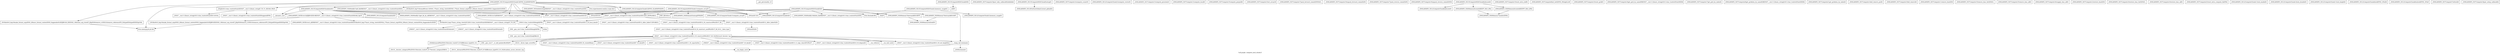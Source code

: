 digraph "Call graph: compute_msd_chunk.ll" {
	label="Call graph: compute_msd_chunk.ll";

	Node0x55d3572556b0 [shape=record,label="{_ZN9LAMMPS_NS15ComputeMSDChunkC2EPNS_6LAMMPSEiPPc}"];
	Node0x55d3572556b0 -> Node0x55d35727ba40;
	Node0x55d3572556b0 -> Node0x55d35726ac70;
	Node0x55d3572556b0 -> Node0x55d3572641f0;
	Node0x55d3572556b0 -> Node0x55d357250dc0;
	Node0x55d3572556b0 -> Node0x55d35724f440;
	Node0x55d3572556b0 -> Node0x55d35724eae0;
	Node0x55d3572556b0 -> Node0x55d35724dca0;
	Node0x55d3572556b0 -> Node0x55d35724f320;
	Node0x55d3572556b0 -> Node0x55d357292760;
	Node0x55d3572556b0 -> Node0x55d35729f040;
	Node0x55d3572556b0 -> Node0x55d35724ea70;
	Node0x55d3572556b0 -> Node0x55d3572543c0;
	Node0x55d3572556b0 -> Node0x55d35728bdf0;
	Node0x55d3572556b0 -> Node0x55d35724e9c0;
	Node0x55d3572556b0 -> Node0x55d3572d6550;
	Node0x55d3572556b0 -> Node0x55d35724e5f0;
	Node0x55d3572556b0 -> Node0x55d3572d62b0;
	Node0x55d35729f040 [shape=record,label="{_ZN3fmt6v9_lmp7vformatB5cxx11ENS0_17basic_string_viewIcEENS0_17basic_format_argsINS0_20basic_format_contextINS0_8appenderEcEEEE}"];
	Node0x55d35727ba40 [shape=record,label="{_ZN9LAMMPS_NS12ComputeChunkC2EPNS_6LAMMPSEiPPc}"];
	Node0x55d35724eae0 [shape=record,label="{_ZN9LAMMPS_NS5Error3allERKNSt7__cxx1112basic_stringIcSt11char_traitsIcESaIcEEEiS8_}"];
	Node0x55d35726ac70 [shape=record,label="{_ZNSaIcEC1Ev}"];
	Node0x55d3572641f0 [shape=record,label="{_ZNSt7__cxx1112basic_stringIcSt11char_traitsIcESaIcEEC2IS3_EEPKcRKS3_}"];
	Node0x55d3572641f0 -> Node0x55d357250e50;
	Node0x55d3572641f0 -> Node0x55d35724d000;
	Node0x55d3572641f0 -> Node0x55d3572d62b0;
	Node0x55d3572641f0 -> Node0x55d3572c0710;
	Node0x55d3572641f0 -> Node0x55d3572998b0;
	Node0x55d357260870 [shape=record,label="{__gxx_personality_v0}"];
	Node0x55d35724f440 [shape=record,label="{_ZNSt7__cxx1112basic_stringIcSt11char_traitsIcESaIcEED1Ev}"];
	Node0x55d35724dca0 [shape=record,label="{_ZNSaIcED1Ev}"];
	Node0x55d35724ea70 [shape=record,label="{_ZN9LAMMPS_NS15ComputeMSDChunk4initEv}"];
	Node0x55d35724ea70 -> Node0x55d35725cb40;
	Node0x55d35724ea70 -> Node0x55d35726ac70;
	Node0x55d35724ea70 -> Node0x55d3572641f0;
	Node0x55d35724ea70 -> Node0x55d35725f620;
	Node0x55d35724ea70 -> Node0x55d35724f320;
	Node0x55d35724ea70 -> Node0x55d35724f440;
	Node0x55d35724ea70 -> Node0x55d35724dca0;
	Node0x55d35724ea70 -> Node0x55d357261970;
	Node0x55d3572d6550 [shape=record,label="{_ZN9LAMMPS_NS5utils6strdupERKNSt7__cxx1112basic_stringIcSt11char_traitsIcESaIcEEE}"];
	Node0x55d35724e9c0 [shape=record,label="{_ZStplIcSt11char_traitsIcESaIcEENSt7__cxx1112basic_stringIT_T0_T1_EEOS8_PKS5_}"];
	Node0x55d35724e9c0 -> Node0x55d357262ba0;
	Node0x55d35724e9c0 -> Node0x55d357263570;
	Node0x55d357292760 [shape=record,label="{_ZN9LAMMPS_NS6Modify7add_fixERKNSt7__cxx1112basic_stringIcSt11char_traitsIcESaIcEEEi}"];
	Node0x55d35724f320 [shape=record,label="{__dynamic_cast}"];
	Node0x55d357250dc0 [shape=record,label="{_ZN9LAMMPS_NS12ComputeChunkD2Ev}"];
	Node0x55d35725cfb0 [shape=record,label="{_ZN9LAMMPS_NS15ComputeMSDChunkD2Ev}"];
	Node0x55d35725cfb0 -> Node0x55d35726ac70;
	Node0x55d35725cfb0 -> Node0x55d3572641f0;
	Node0x55d35725cfb0 -> Node0x55d3572686e0;
	Node0x55d35725cfb0 -> Node0x55d35724f440;
	Node0x55d35725cfb0 -> Node0x55d35724dca0;
	Node0x55d35725cfb0 -> Node0x55d35726a9a0;
	Node0x55d35725cfb0 -> Node0x55d35726aff0;
	Node0x55d35725cfb0 -> Node0x55d35726cfd0;
	Node0x55d35725cfb0 -> Node0x55d35726c970;
	Node0x55d35725cfb0 -> Node0x55d357250dc0;
	Node0x55d3572686e0 [shape=record,label="{_ZN9LAMMPS_NS6Modify10delete_fixERKNSt7__cxx1112basic_stringIcSt11char_traitsIcESaIcEEE}"];
	Node0x55d35726cfd0 [shape=record,label="{__clang_call_terminate}"];
	Node0x55d35726cfd0 -> Node0x55d35726da30;
	Node0x55d35726cfd0 -> Node0x55d35726fa70;
	Node0x55d35726da30 [shape=record,label="{__cxa_begin_catch}"];
	Node0x55d35726fa70 [shape=record,label="{_ZSt9terminatev}"];
	Node0x55d35726a9a0 [shape=record,label="{_ZdaPv}"];
	Node0x55d35726aff0 [shape=record,label="{_ZN9LAMMPS_NS6Memory7destroyIdEEvRPT_}"];
	Node0x55d35726aff0 -> Node0x55d357270700;
	Node0x55d35726c970 [shape=record,label="{_ZN9LAMMPS_NS6Memory7destroyIdEEvRPPT_}"];
	Node0x55d35726c970 -> Node0x55d357270700;
	Node0x55d357274b00 [shape=record,label="{_ZN9LAMMPS_NS15ComputeMSDChunkD0Ev}"];
	Node0x55d357274b00 -> Node0x55d357275dc0;
	Node0x55d357275dc0 [shape=record,label="{_ZdlPv}"];
	Node0x55d35725cb40 [shape=record,label="{_ZN9LAMMPS_NS12ComputeChunk4initEv}"];
	Node0x55d35725f620 [shape=record,label="{_ZNK9LAMMPS_NS6Modify13get_fix_by_idERKNSt7__cxx1112basic_stringIcSt11char_traitsIcESaIcEEE}"];
	Node0x55d357250e50 [shape=record,label="{_ZNSt7__cxx1112basic_stringIcSt11char_traitsIcESaIcEE13_M_local_dataEv}"];
	Node0x55d35724d000 [shape=record,label="{_ZNSt7__cxx1112basic_stringIcSt11char_traitsIcESaIcEE12_Alloc_hiderC1EPcRKS3_}"];
	Node0x55d357277ce0 [shape=record,label="{_ZN9LAMMPS_NS7Compute19pair_tally_callbackEiiiidddddd}"];
	Node0x55d357261970 [shape=record,label="{_ZN9LAMMPS_NS5Error3allIJRPcEEEvRKNSt7__cxx1112basic_stringIcSt11char_traitsIcESaIcEEEiSB_DpOT_}"];
	Node0x55d357261970 -> Node0x55d357277950;
	Node0x55d357261970 -> Node0x55d357278f80;
	Node0x55d357261970 -> Node0x55d35727a040;
	Node0x55d35727ac00 [shape=record,label="{_ZN9LAMMPS_NS15ComputeMSDChunk5setupEv}"];
	Node0x55d35727ac00 -> Node0x55d35727b570;
	Node0x55d35729bf40 [shape=record,label="{_ZN9LAMMPS_NS7Compute14compute_scalarEv}"];
	Node0x55d3572a46c0 [shape=record,label="{_ZN9LAMMPS_NS12ComputeChunk14compute_vectorEv}"];
	Node0x55d3572a4de0 [shape=record,label="{_ZN9LAMMPS_NS7Compute15compute_peratomEv}"];
	Node0x55d3572a59e0 [shape=record,label="{_ZN9LAMMPS_NS7Compute13compute_localEv}"];
	Node0x55d3572a6c50 [shape=record,label="{_ZN9LAMMPS_NS7Compute15compute_pergridEv}"];
	Node0x55d3572a86d0 [shape=record,label="{_ZN9LAMMPS_NS7Compute10set_arraysEi}"];
	Node0x55d3572a9d40 [shape=record,label="{_ZN9LAMMPS_NS7Compute17pack_forward_commEiPiPdiS1_}"];
	Node0x55d3572abd70 [shape=record,label="{_ZN9LAMMPS_NS7Compute19unpack_forward_commEiiPd}"];
	Node0x55d3572ad4c0 [shape=record,label="{_ZN9LAMMPS_NS7Compute17pack_reverse_commEiiPd}"];
	Node0x55d3572b68b0 [shape=record,label="{_ZN9LAMMPS_NS7Compute19unpack_reverse_commEiPiPd}"];
	Node0x55d35727b570 [shape=record,label="{_ZN9LAMMPS_NS14FixStoreGlobal12reset_globalEii}"];
	Node0x55d35727bb80 [shape=record,label="{_ZN9LAMMPS_NS15ComputeMSDChunk13compute_arrayEv}"];
	Node0x55d35727bb80 -> Node0x55d35727c110;
	Node0x55d35727bb80 -> Node0x55d35726ac70;
	Node0x55d35727bb80 -> Node0x55d3572641f0;
	Node0x55d35727bb80 -> Node0x55d35727d940;
	Node0x55d35727bb80 -> Node0x55d35727e400;
	Node0x55d35727bb80 -> Node0x55d35724eae0;
	Node0x55d35727bb80 -> Node0x55d35724f440;
	Node0x55d35727bb80 -> Node0x55d35724dca0;
	Node0x55d35727bb80 -> Node0x55d35727ca90;
	Node0x55d35727c110 [shape=record,label="{_ZN9LAMMPS_NS12ComputeChunk13compute_arrayEv}"];
	Node0x55d35727ca90 [shape=record,label="{_ZN9LAMMPS_NS6Domain5unmapEPKdiPd}"];
	Node0x55d35727d940 [shape=record,label="{llvm.fmuladd.f64}"];
	Node0x55d35727e400 [shape=record,label="{MPI_Allreduce}"];
	Node0x55d3572be5d0 [shape=record,label="{_ZN9LAMMPS_NS15ComputeMSDChunk8allocateEv}"];
	Node0x55d3572be5d0 -> Node0x55d357293f00;
	Node0x55d3572be5d0 -> Node0x55d357284f00;
	Node0x55d3572be5d0 -> Node0x55d3572895f0;
	Node0x55d357293f00 [shape=record,label="{_ZN9LAMMPS_NS12ComputeChunk8allocateEv}"];
	Node0x55d357284f00 [shape=record,label="{_ZN9LAMMPS_NS6Memory6createIdEEPT_RS3_iPKc}"];
	Node0x55d357284f00 -> Node0x55d35728a7c0;
	Node0x55d3572895f0 [shape=record,label="{_ZN9LAMMPS_NS6Memory6createIdEEPPT_RS4_iiPKc}"];
	Node0x55d3572895f0 -> Node0x55d35728a7c0;
	Node0x55d35728c0d0 [shape=record,label="{_ZN9LAMMPS_NS15ComputeMSDChunk12memory_usageEv}"];
	Node0x55d35728c0d0 -> Node0x55d35728dca0;
	Node0x55d35728c0d0 -> Node0x55d35727d940;
	Node0x55d35728dca0 [shape=record,label="{_ZN9LAMMPS_NS12ComputeChunk12memory_usageEv}"];
	Node0x55d35728f040 [shape=record,label="{_ZN9LAMMPS_NS7Compute15reset_extra_dofEv}"];
	Node0x55d357298070 [shape=record,label="{_ZN9LAMMPS_NS7Compute9init_listEiPNS_9NeighListE}"];
	Node0x55d3572b77c0 [shape=record,label="{_ZN9LAMMPS_NS7Compute10reset_gridEv}"];
	Node0x55d3572b86c0 [shape=record,label="{_ZN9LAMMPS_NS7Compute16get_grid_by_nameERKNSt7__cxx1112basic_stringIcSt11char_traitsIcESaIcEEERi}"];
	Node0x55d3572ba0d0 [shape=record,label="{_ZN9LAMMPS_NS7Compute17get_grid_by_indexEi}"];
	Node0x55d3572bb620 [shape=record,label="{_ZN9LAMMPS_NS7Compute20get_griddata_by_nameEiRKNSt7__cxx1112basic_stringIcSt11char_traitsIcESaIcEEERi}"];
	Node0x55d3572bbee0 [shape=record,label="{_ZN9LAMMPS_NS7Compute21get_griddata_by_indexEi}"];
	Node0x55d3572bf270 [shape=record,label="{_ZN9LAMMPS_NS7Compute14dof_remove_preEv}"];
	Node0x55d3572bf530 [shape=record,label="{_ZN9LAMMPS_NS7Compute10dof_removeEi}"];
	Node0x55d3572c0910 [shape=record,label="{_ZN9LAMMPS_NS7Compute11remove_biasEiPd}"];
	Node0x55d3572c1be0 [shape=record,label="{_ZN9LAMMPS_NS7Compute15remove_bias_thrEiPdS1_}"];
	Node0x55d3572c2660 [shape=record,label="{_ZN9LAMMPS_NS7Compute15remove_bias_allEv}"];
	Node0x55d3572c3bc0 [shape=record,label="{_ZN9LAMMPS_NS7Compute16reapply_bias_allEv}"];
	Node0x55d3572c4580 [shape=record,label="{_ZN9LAMMPS_NS7Compute12restore_biasEiPd}"];
	Node0x55d3572c5170 [shape=record,label="{_ZN9LAMMPS_NS7Compute16restore_bias_thrEiPdS1_}"];
	Node0x55d3572c5af0 [shape=record,label="{_ZN9LAMMPS_NS7Compute16restore_bias_allEv}"];
	Node0x55d3572c6310 [shape=record,label="{_ZN9LAMMPS_NS7Compute23reset_extra_compute_fixEPKc}"];
	Node0x55d3572c3a90 [shape=record,label="{_ZN9LAMMPS_NS12ComputeChunk11lock_enableEv}"];
	Node0x55d3572c5440 [shape=record,label="{_ZN9LAMMPS_NS12ComputeChunk12lock_disableEv}"];
	Node0x55d357277270 [shape=record,label="{_ZN9LAMMPS_NS12ComputeChunk11lock_lengthEv}"];
	Node0x55d3572cfea0 [shape=record,label="{_ZN9LAMMPS_NS12ComputeChunk4lockEPNS_3FixEll}"];
	Node0x55d3572d09f0 [shape=record,label="{_ZN9LAMMPS_NS12ComputeChunk6unlockEPNS_3FixE}"];
	Node0x55d35727e270 [shape=record,label="{_ZN9LAMMPS_NS7Compute7refreshEv}"];
	Node0x55d35726fbd0 [shape=record,label="{_ZN9LAMMPS_NS7Compute19pair_setup_callbackEii}"];
	Node0x55d3572c0710 [shape=record,label="{_ZNSt7__cxx1112basic_stringIcSt11char_traitsIcESaIcEE12_M_constructIPKcEEvT_S8_}"];
	Node0x55d3572c0710 -> Node0x55d35726c040;
	Node0x55d3572d62b0 [shape=record,label="{_ZNSt11char_traitsIcE6lengthEPKc}"];
	Node0x55d3572d62b0 -> Node0x55d357277ae0;
	Node0x55d3572d62b0 -> Node0x55d357282f40;
	Node0x55d3572998b0 [shape=record,label="{_ZNSt7__cxx1112basic_stringIcSt11char_traitsIcESaIcEE12_Alloc_hiderD2Ev}"];
	Node0x55d3572998b0 -> Node0x55d3572886a0;
	Node0x55d35726c040 [shape=record,label="{_ZNSt7__cxx1112basic_stringIcSt11char_traitsIcESaIcEE16_M_construct_auxIPKcEEvT_S8_St12__false_type}"];
	Node0x55d35726c040 -> Node0x55d357289110;
	Node0x55d357289110 [shape=record,label="{_ZNSt7__cxx1112basic_stringIcSt11char_traitsIcESaIcEE12_M_constructIPKcEEvT_S8_St20forward_iterator_tag}"];
	Node0x55d357289110 -> Node0x55d35727eef0;
	Node0x55d357289110 -> Node0x55d3572b9bf0;
	Node0x55d357289110 -> Node0x55d3572bb930;
	Node0x55d357289110 -> Node0x55d3572a4a00;
	Node0x55d357289110 -> Node0x55d3572a4300;
	Node0x55d357289110 -> Node0x55d3572c6e50;
	Node0x55d357289110 -> Node0x55d3572c61f0;
	Node0x55d357289110 -> Node0x55d3572c4b40;
	Node0x55d357289110 -> Node0x55d35726da30;
	Node0x55d357289110 -> Node0x55d3572bc020;
	Node0x55d357289110 -> Node0x55d3572b5b70;
	Node0x55d357289110 -> Node0x55d3572bbae0;
	Node0x55d357289110 -> Node0x55d3572ad2c0;
	Node0x55d357289110 -> Node0x55d35726cfd0;
	Node0x55d35727eef0 [shape=record,label="{_ZN9__gnu_cxx17__is_null_pointerIKcEEbPT_}"];
	Node0x55d3572b9bf0 [shape=record,label="{_ZSt19__throw_logic_errorPKc}"];
	Node0x55d3572bb930 [shape=record,label="{_ZSt8distanceIPKcENSt15iterator_traitsIT_E15difference_typeES3_S3_}"];
	Node0x55d3572bb930 -> Node0x55d3572c5ce0;
	Node0x55d3572bb930 -> Node0x55d3572c93a0;
	Node0x55d3572a4300 [shape=record,label="{_ZNSt7__cxx1112basic_stringIcSt11char_traitsIcESaIcEE7_M_dataEPc}"];
	Node0x55d3572a4a00 [shape=record,label="{_ZNSt7__cxx1112basic_stringIcSt11char_traitsIcESaIcEE9_M_createERmm}"];
	Node0x55d3572c6e50 [shape=record,label="{_ZNSt7__cxx1112basic_stringIcSt11char_traitsIcESaIcEE11_M_capacityEm}"];
	Node0x55d3572c4b40 [shape=record,label="{_ZNSt7__cxx1112basic_stringIcSt11char_traitsIcESaIcEE13_S_copy_charsEPcPKcS7_}"];
	Node0x55d3572c61f0 [shape=record,label="{_ZNKSt7__cxx1112basic_stringIcSt11char_traitsIcESaIcEE7_M_dataEv}"];
	Node0x55d3572bc020 [shape=record,label="{_ZNSt7__cxx1112basic_stringIcSt11char_traitsIcESaIcEE10_M_disposeEv}"];
	Node0x55d3572b5b70 [shape=record,label="{__cxa_rethrow}"];
	Node0x55d3572bbae0 [shape=record,label="{__cxa_end_catch}"];
	Node0x55d3572ad2c0 [shape=record,label="{_ZNSt7__cxx1112basic_stringIcSt11char_traitsIcESaIcEE13_M_set_lengthEm}"];
	Node0x55d3572c93a0 [shape=record,label="{_ZSt10__distanceIPKcENSt15iterator_traitsIT_E15difference_typeES3_S3_St26random_access_iterator_tag}"];
	Node0x55d3572c5ce0 [shape=record,label="{_ZSt19__iterator_categoryIPKcENSt15iterator_traitsIT_E17iterator_categoryERKS3_}"];
	Node0x55d357277ae0 [shape=record,label="{_ZN9__gnu_cxx11char_traitsIcE6lengthEPKc}"];
	Node0x55d357277ae0 -> Node0x55d3572738a0;
	Node0x55d357282f40 [shape=record,label="{strlen}"];
	Node0x55d3572738a0 [shape=record,label="{_ZN9__gnu_cxx11char_traitsIcE2eqERKcS3_}"];
	Node0x55d3572886a0 [shape=record,label="{_ZNSaIcED2Ev}"];
	Node0x55d357262ba0 [shape=record,label="{_ZNSt7__cxx1112basic_stringIcSt11char_traitsIcESaIcEE6appendEPKc}"];
	Node0x55d357263570 [shape=record,label="{_ZNSt7__cxx1112basic_stringIcSt11char_traitsIcESaIcEEC1EOS4_}"];
	Node0x55d3572543c0 [shape=record,label="{_ZN3fmt6v9_lmp16make_format_argsINS0_20basic_format_contextINS0_8appenderEcEEJRPcS6_EEENS0_16format_arg_storeIT_JDpNSt9remove_cvINSt16remove_referenceIT0_E4typeEE4typeEEEEDpOSB_}"];
	Node0x55d3572543c0 -> Node0x55d35728bdf0;
	Node0x55d35728bdf0 [shape=record,label="{llvm.memcpy.p0.p0.i64}"];
	Node0x55d357270700 [shape=record,label="{_ZN9LAMMPS_NS6Memory5sfreeEPv}"];
	Node0x55d35727a040 [shape=record,label="{_ZN9LAMMPS_NS5Error4_allERKNSt7__cxx1112basic_stringIcSt11char_traitsIcESaIcEEEiN3fmt6v9_lmp17basic_string_viewIcEENSA_17basic_format_argsINSA_20basic_format_contextINSA_8appenderEcEEEE}"];
	Node0x55d357277950 [shape=record,label="{_ZN3fmt6v9_lmp17basic_string_viewIcEC2ISt11char_traitsIcESaIcEEERKNSt7__cxx1112basic_stringIcT_T0_EE}"];
	Node0x55d357277950 -> Node0x55d3572d08f0;
	Node0x55d357277950 -> Node0x55d35724e580;
	Node0x55d357278f80 [shape=record,label="{_ZN3fmt6v9_lmp16make_format_argsINS0_20basic_format_contextINS0_8appenderEcEEJRPcEEENS0_16format_arg_storeIT_JDpNSt9remove_cvINSt16remove_referenceIT0_E4typeEE4typeEEEEDpOSB_}"];
	Node0x55d357278f80 -> Node0x55d35728bdf0;
	Node0x55d3572d08f0 [shape=record,label="{_ZNKSt7__cxx1112basic_stringIcSt11char_traitsIcESaIcEE4dataEv}"];
	Node0x55d35724e580 [shape=record,label="{_ZNKSt7__cxx1112basic_stringIcSt11char_traitsIcESaIcEE4sizeEv}"];
	Node0x55d35728a7c0 [shape=record,label="{_ZN9LAMMPS_NS6Memory7smallocElPKc}"];
	Node0x55d35724e5f0 [shape=record,label="{llvm.experimental.noalias.scope.decl}"];
}
